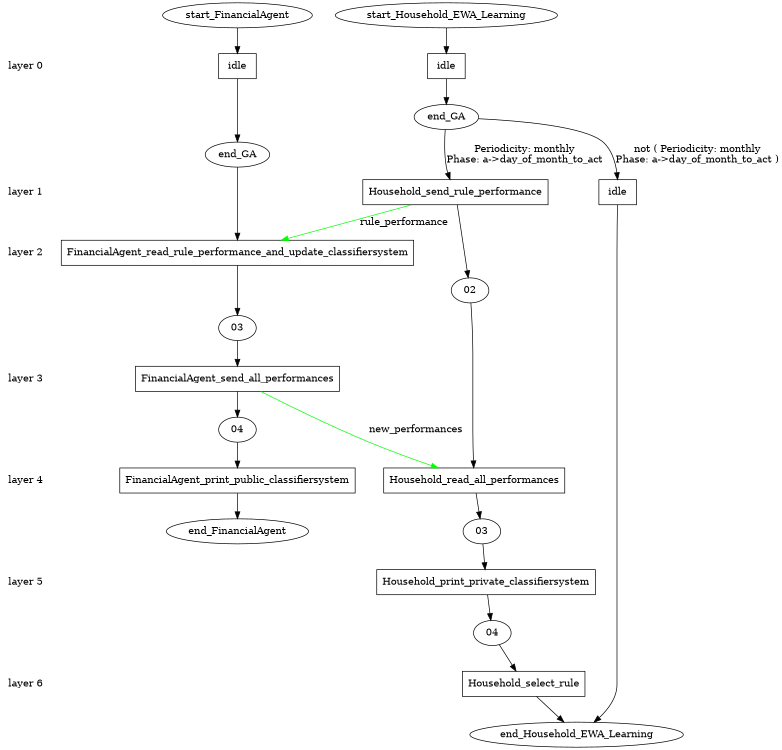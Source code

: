 digraph state_graph {
	rankdir=TB;
	size="8,5;"
	layer_0 [shape=plaintext, label="layer 0"];
	layer_1 [shape=plaintext, label="layer 1"];
	layer_0 -> layer_1 [style=invis];
	layer_2 [shape=plaintext, label="layer 2"];
	layer_1 -> layer_2 [style=invis];
	layer_3 [shape=plaintext, label="layer 3"];
	layer_2 -> layer_3 [style=invis];
	layer_4 [shape=plaintext, label="layer 4"];
	layer_3 -> layer_4 [style=invis];
	layer_5 [shape=plaintext, label="layer 5"];
	layer_4 -> layer_5 [style=invis];
	layer_6 [shape=plaintext, label="layer 6"];
	layer_5 -> layer_6 [style=invis];
	
	/* States */
	Household_04 [label = "04"]
	Household_03 [label = "03"]
	Household_02 [label = "02"]
	Household_end_Household_EWA_Learning [label = "end_Household_EWA_Learning"]
	Household_end_GA [label = "end_GA"]
	Household_start_Household_EWA_Learning [label = "start_Household_EWA_Learning"]
	FinancialAgent_end_FinancialAgent [label = "end_FinancialAgent"]
	FinancialAgent_04 [label = "04"]
	FinancialAgent_03 [label = "03"]
	FinancialAgent_end_GA [label = "end_GA"]
	FinancialAgent_start_FinancialAgent [label = "start_FinancialAgent"]
	Household_idle_start_Household_EWA_Learning_end_GA [label = "idle", shape = rect]
	Household_idle_end_GA_end_Household_EWA_Learning [label = "idle", shape = rect]
	Household_Household_send_rule_performance_end_GA_02 [label = "Household_send_rule_performance", shape = rect]
	Household_Household_read_all_performances_02_03 [label = "Household_read_all_performances", shape = rect]
	Household_Household_print_private_classifiersystem_03_04 [label = "Household_print_private_classifiersystem", shape = rect]
	Household_Household_select_rule_04_end_Household_EWA_Learning [label = "Household_select_rule", shape = rect]
	FinancialAgent_idle_start_FinancialAgent_end_GA [label = "idle", shape = rect]
	FinancialAgent_FinancialAgent_read_rule_performance_and_update_classifiersystem_end_GA_03 [label = "FinancialAgent_read_rule_performance_and_update_classifiersystem", shape = rect]
	FinancialAgent_FinancialAgent_send_all_performances_03_04 [label = "FinancialAgent_send_all_performances", shape = rect]
	FinancialAgent_FinancialAgent_print_public_classifiersystem_04_end_FinancialAgent [label = "FinancialAgent_print_public_classifiersystem", shape = rect]
	
	/* Transitions */
	Household_start_Household_EWA_Learning -> Household_idle_start_Household_EWA_Learning_end_GA;
	Household_idle_start_Household_EWA_Learning_end_GA -> Household_end_GA;
	Household_end_GA -> Household_idle_end_GA_end_Household_EWA_Learning [ label = "not ( Periodicity: monthly\nPhase: a->day_of_month_to_act )"];
	Household_idle_end_GA_end_Household_EWA_Learning -> Household_end_Household_EWA_Learning;
	Household_end_GA -> Household_Household_send_rule_performance_end_GA_02 [ label = "Periodicity: monthly\nPhase: a->day_of_month_to_act"];
	Household_Household_send_rule_performance_end_GA_02 -> Household_02;
	Household_02 -> Household_Household_read_all_performances_02_03;
	Household_Household_read_all_performances_02_03 -> Household_03;
	Household_03 -> Household_Household_print_private_classifiersystem_03_04;
	Household_Household_print_private_classifiersystem_03_04 -> Household_04;
	Household_04 -> Household_Household_select_rule_04_end_Household_EWA_Learning;
	Household_Household_select_rule_04_end_Household_EWA_Learning -> Household_end_Household_EWA_Learning;
	FinancialAgent_start_FinancialAgent -> FinancialAgent_idle_start_FinancialAgent_end_GA;
	FinancialAgent_idle_start_FinancialAgent_end_GA -> FinancialAgent_end_GA;
	FinancialAgent_end_GA -> FinancialAgent_FinancialAgent_read_rule_performance_and_update_classifiersystem_end_GA_03;
	FinancialAgent_FinancialAgent_read_rule_performance_and_update_classifiersystem_end_GA_03 -> FinancialAgent_03;
	FinancialAgent_03 -> FinancialAgent_FinancialAgent_send_all_performances_03_04;
	FinancialAgent_FinancialAgent_send_all_performances_03_04 -> FinancialAgent_04;
	FinancialAgent_04 -> FinancialAgent_FinancialAgent_print_public_classifiersystem_04_end_FinancialAgent;
	FinancialAgent_FinancialAgent_print_public_classifiersystem_04_end_FinancialAgent -> FinancialAgent_end_FinancialAgent;
	
	/* Communications */
	Household_Household_send_rule_performance_end_GA_02 -> FinancialAgent_FinancialAgent_read_rule_performance_and_update_classifiersystem_end_GA_03 [ label = "rule_performance" color="#00ff00" constraint=false];
	FinancialAgent_FinancialAgent_send_all_performances_03_04 -> Household_Household_read_all_performances_02_03 [ label = "new_performances" color="#00ff00" constraint=false];
	{ rank=same; layer_0;  Household_idle_start_Household_EWA_Learning_end_GA;  FinancialAgent_idle_start_FinancialAgent_end_GA; }
	{ rank=same; layer_1;  Household_idle_end_GA_end_Household_EWA_Learning;  Household_Household_send_rule_performance_end_GA_02; }
	{ rank=same; layer_2;  FinancialAgent_FinancialAgent_read_rule_performance_and_update_classifiersystem_end_GA_03; }
	{ rank=same; layer_3;  FinancialAgent_FinancialAgent_send_all_performances_03_04; }
	{ rank=same; layer_4;  Household_Household_read_all_performances_02_03;  FinancialAgent_FinancialAgent_print_public_classifiersystem_04_end_FinancialAgent; }
	{ rank=same; layer_5;  Household_Household_print_private_classifiersystem_03_04; }
	{ rank=same; layer_6;  Household_Household_select_rule_04_end_Household_EWA_Learning; }
}